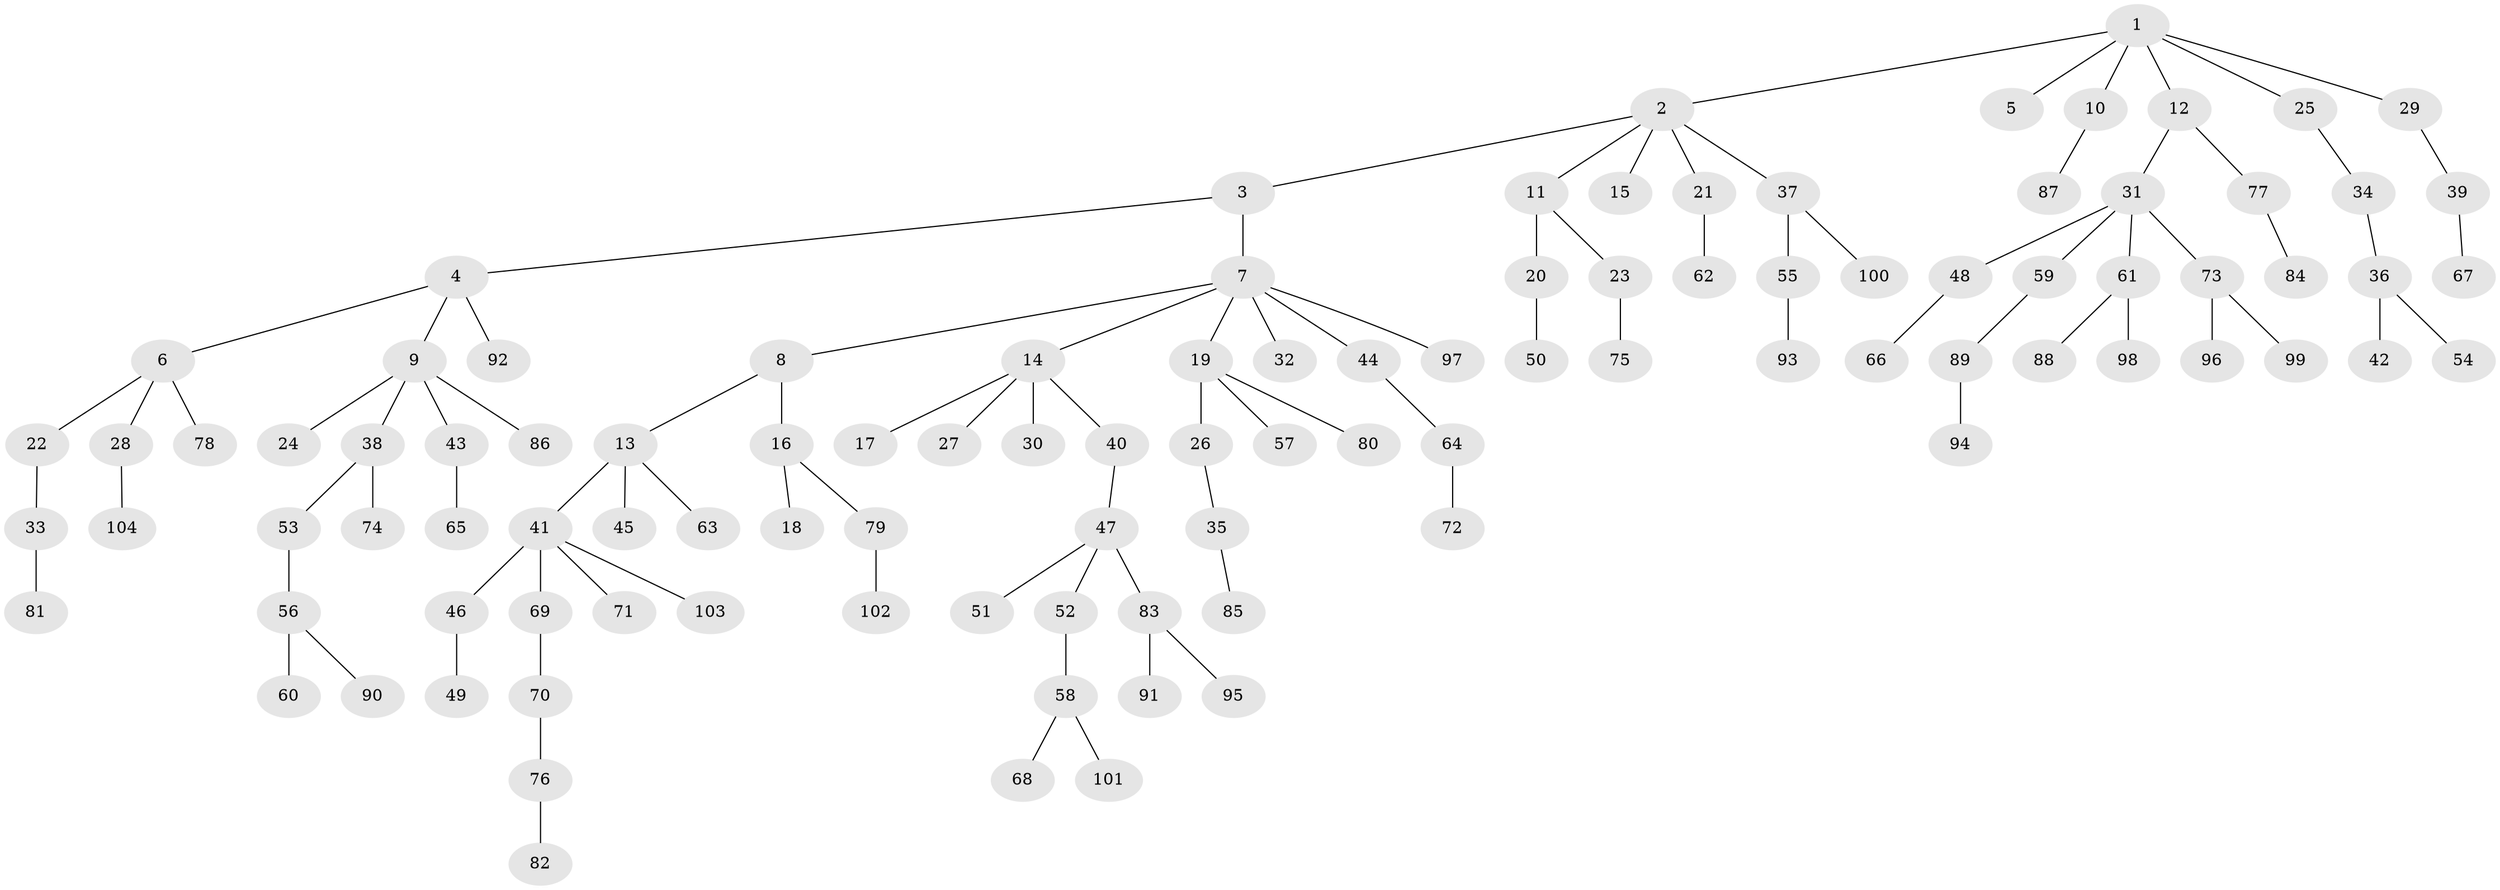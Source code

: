 // coarse degree distribution, {6: 0.04225352112676056, 7: 0.014084507042253521, 3: 0.09859154929577464, 1: 0.5211267605633803, 4: 0.056338028169014086, 2: 0.2535211267605634, 5: 0.014084507042253521}
// Generated by graph-tools (version 1.1) at 2025/24/03/03/25 07:24:05]
// undirected, 104 vertices, 103 edges
graph export_dot {
graph [start="1"]
  node [color=gray90,style=filled];
  1;
  2;
  3;
  4;
  5;
  6;
  7;
  8;
  9;
  10;
  11;
  12;
  13;
  14;
  15;
  16;
  17;
  18;
  19;
  20;
  21;
  22;
  23;
  24;
  25;
  26;
  27;
  28;
  29;
  30;
  31;
  32;
  33;
  34;
  35;
  36;
  37;
  38;
  39;
  40;
  41;
  42;
  43;
  44;
  45;
  46;
  47;
  48;
  49;
  50;
  51;
  52;
  53;
  54;
  55;
  56;
  57;
  58;
  59;
  60;
  61;
  62;
  63;
  64;
  65;
  66;
  67;
  68;
  69;
  70;
  71;
  72;
  73;
  74;
  75;
  76;
  77;
  78;
  79;
  80;
  81;
  82;
  83;
  84;
  85;
  86;
  87;
  88;
  89;
  90;
  91;
  92;
  93;
  94;
  95;
  96;
  97;
  98;
  99;
  100;
  101;
  102;
  103;
  104;
  1 -- 2;
  1 -- 5;
  1 -- 10;
  1 -- 12;
  1 -- 25;
  1 -- 29;
  2 -- 3;
  2 -- 11;
  2 -- 15;
  2 -- 21;
  2 -- 37;
  3 -- 4;
  3 -- 7;
  4 -- 6;
  4 -- 9;
  4 -- 92;
  6 -- 22;
  6 -- 28;
  6 -- 78;
  7 -- 8;
  7 -- 14;
  7 -- 19;
  7 -- 32;
  7 -- 44;
  7 -- 97;
  8 -- 13;
  8 -- 16;
  9 -- 24;
  9 -- 38;
  9 -- 43;
  9 -- 86;
  10 -- 87;
  11 -- 20;
  11 -- 23;
  12 -- 31;
  12 -- 77;
  13 -- 41;
  13 -- 45;
  13 -- 63;
  14 -- 17;
  14 -- 27;
  14 -- 30;
  14 -- 40;
  16 -- 18;
  16 -- 79;
  19 -- 26;
  19 -- 57;
  19 -- 80;
  20 -- 50;
  21 -- 62;
  22 -- 33;
  23 -- 75;
  25 -- 34;
  26 -- 35;
  28 -- 104;
  29 -- 39;
  31 -- 48;
  31 -- 59;
  31 -- 61;
  31 -- 73;
  33 -- 81;
  34 -- 36;
  35 -- 85;
  36 -- 42;
  36 -- 54;
  37 -- 55;
  37 -- 100;
  38 -- 53;
  38 -- 74;
  39 -- 67;
  40 -- 47;
  41 -- 46;
  41 -- 69;
  41 -- 71;
  41 -- 103;
  43 -- 65;
  44 -- 64;
  46 -- 49;
  47 -- 51;
  47 -- 52;
  47 -- 83;
  48 -- 66;
  52 -- 58;
  53 -- 56;
  55 -- 93;
  56 -- 60;
  56 -- 90;
  58 -- 68;
  58 -- 101;
  59 -- 89;
  61 -- 88;
  61 -- 98;
  64 -- 72;
  69 -- 70;
  70 -- 76;
  73 -- 96;
  73 -- 99;
  76 -- 82;
  77 -- 84;
  79 -- 102;
  83 -- 91;
  83 -- 95;
  89 -- 94;
}
